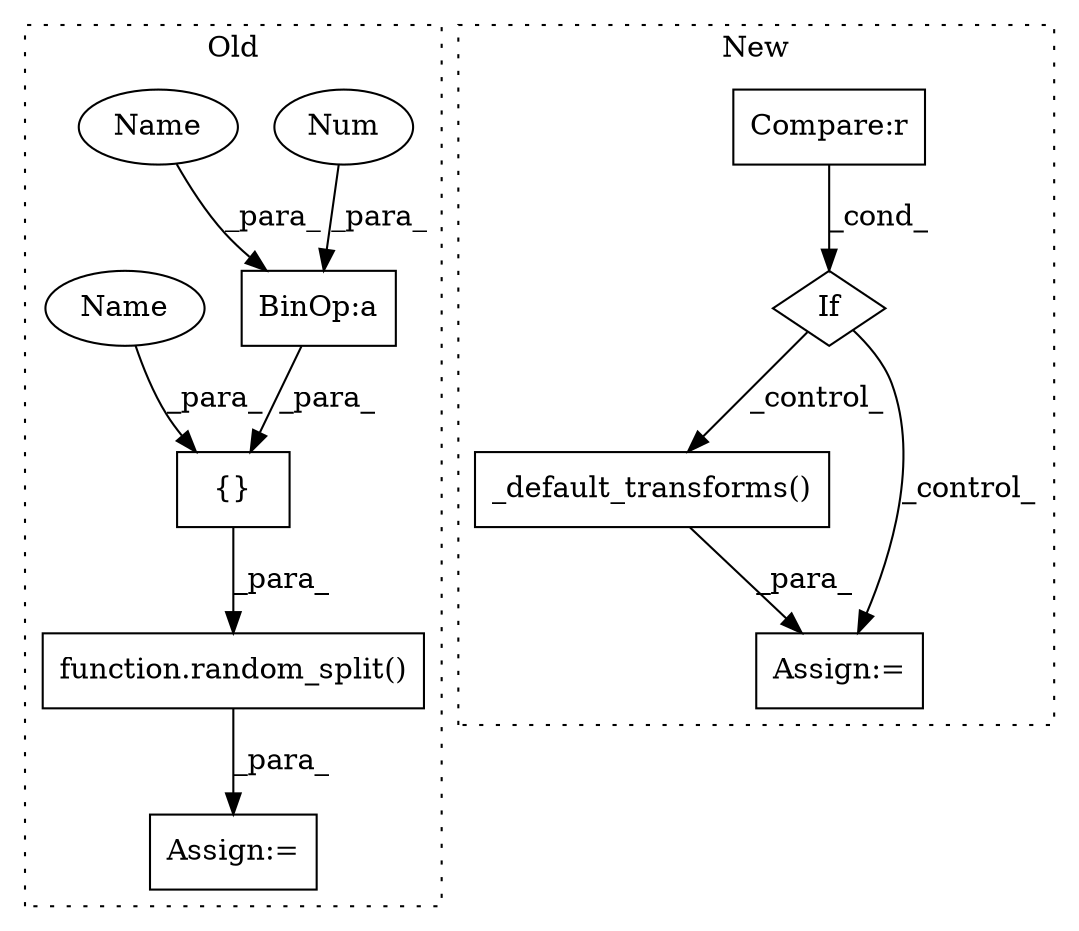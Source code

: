 digraph G {
subgraph cluster0 {
1 [label="{}" a="59" s="733,762" l="1,0" shape="box"];
3 [label="BinOp:a" a="82" s="739" l="3" shape="box"];
6 [label="Num" a="76" s="734" l="5" shape="ellipse"];
7 [label="Assign:=" a="68" s="705" l="6" shape="box"];
9 [label="function.random_split()" a="75" s="711,763" l="13,1" shape="box"];
10 [label="Name" a="87" s="742" l="9" shape="ellipse"];
11 [label="Name" a="87" s="753" l="9" shape="ellipse"];
label = "Old";
style="dotted";
}
subgraph cluster1 {
2 [label="_default_transforms()" a="75" s="887" l="26" shape="box"];
4 [label="If" a="96" s="839" l="3" shape="diamond"];
5 [label="Compare:r" a="40" s="842" l="18" shape="box"];
8 [label="Assign:=" a="68" s="884" l="3" shape="box"];
label = "New";
style="dotted";
}
1 -> 9 [label="_para_"];
2 -> 8 [label="_para_"];
3 -> 1 [label="_para_"];
4 -> 8 [label="_control_"];
4 -> 2 [label="_control_"];
5 -> 4 [label="_cond_"];
6 -> 3 [label="_para_"];
9 -> 7 [label="_para_"];
10 -> 3 [label="_para_"];
11 -> 1 [label="_para_"];
}